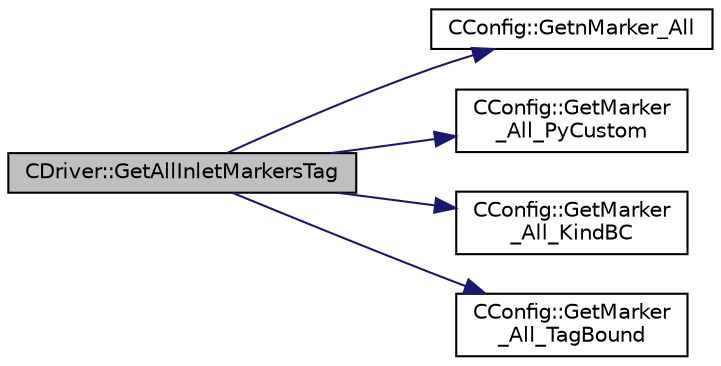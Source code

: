 digraph "CDriver::GetAllInletMarkersTag"
{
  edge [fontname="Helvetica",fontsize="10",labelfontname="Helvetica",labelfontsize="10"];
  node [fontname="Helvetica",fontsize="10",shape=record];
  rankdir="LR";
  Node1435 [label="CDriver::GetAllInletMarkersTag",height=0.2,width=0.4,color="black", fillcolor="grey75", style="filled", fontcolor="black"];
  Node1435 -> Node1436 [color="midnightblue",fontsize="10",style="solid",fontname="Helvetica"];
  Node1436 [label="CConfig::GetnMarker_All",height=0.2,width=0.4,color="black", fillcolor="white", style="filled",URL="$class_c_config.html#a300c4884edfc0c2acf395036439004f4",tooltip="Get the total number of boundary markers including send/receive domains. "];
  Node1435 -> Node1437 [color="midnightblue",fontsize="10",style="solid",fontname="Helvetica"];
  Node1437 [label="CConfig::GetMarker\l_All_PyCustom",height=0.2,width=0.4,color="black", fillcolor="white", style="filled",URL="$class_c_config.html#a5c4f3fe48fe141bcea832b12fa7f7588",tooltip="Get the Python customization for a marker val_marker. "];
  Node1435 -> Node1438 [color="midnightblue",fontsize="10",style="solid",fontname="Helvetica"];
  Node1438 [label="CConfig::GetMarker\l_All_KindBC",height=0.2,width=0.4,color="black", fillcolor="white", style="filled",URL="$class_c_config.html#a57d43acc1457d2d27095ce006218862e",tooltip="Get the kind of boundary for each marker. "];
  Node1435 -> Node1439 [color="midnightblue",fontsize="10",style="solid",fontname="Helvetica"];
  Node1439 [label="CConfig::GetMarker\l_All_TagBound",height=0.2,width=0.4,color="black", fillcolor="white", style="filled",URL="$class_c_config.html#a967e969a3beb24bb6e57d7036af003be",tooltip="Get the index of the surface defined in the geometry file. "];
}
